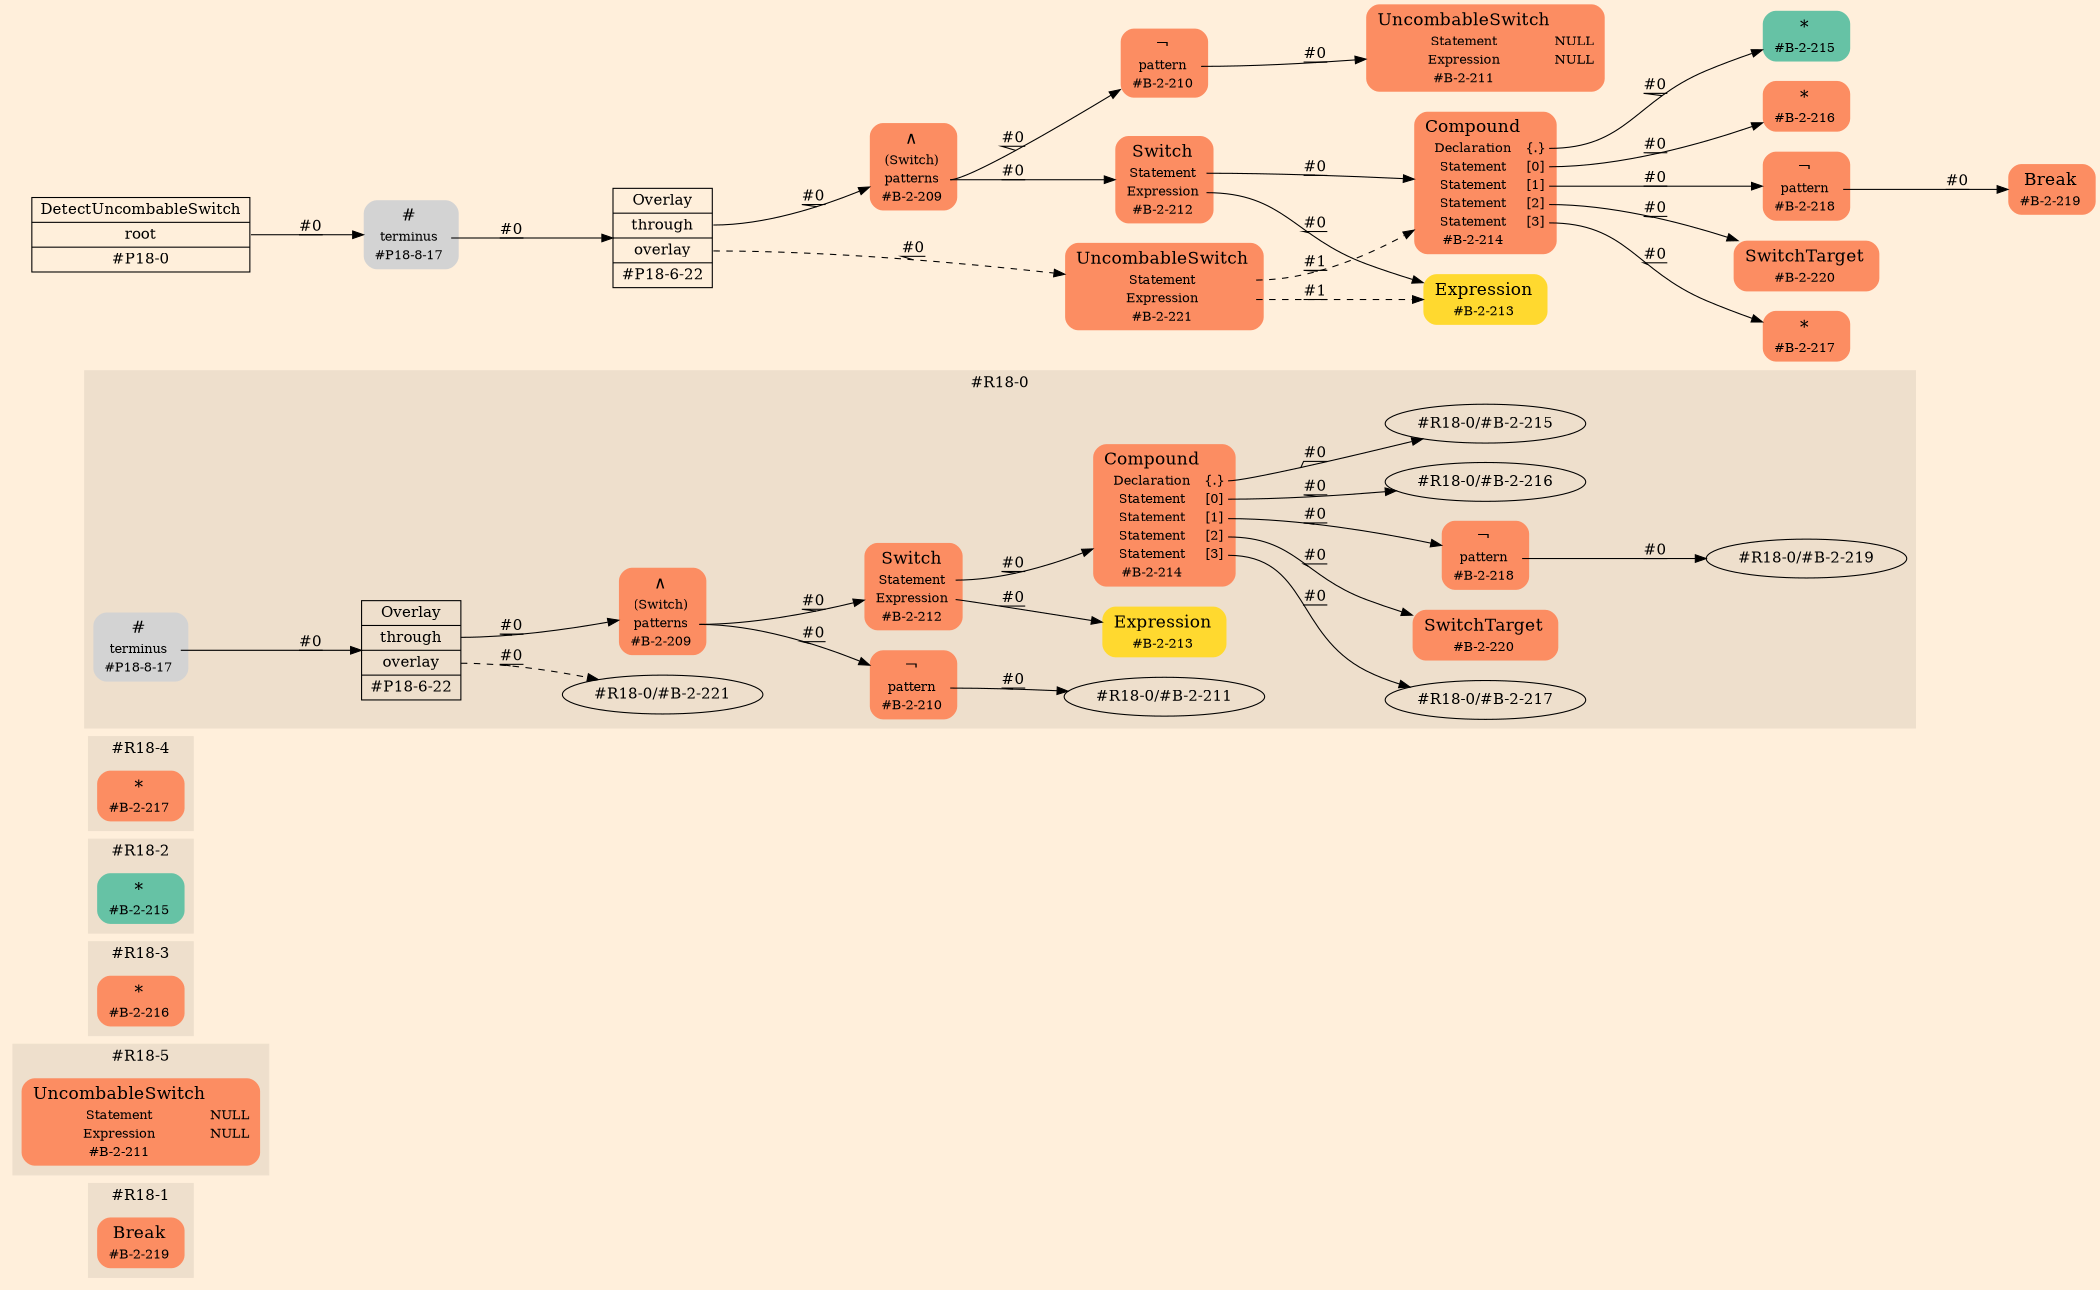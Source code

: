 digraph Inferno {
graph [
rankdir = "LR"
ranksep = 1.0
size = "14,20"
bgcolor = antiquewhite1
color = black
fontcolor = black
];
node [
];
subgraph "cluster#R18-1" {
label = "#R18-1"
style = "filled"
color = antiquewhite2
"#R18-1/#B-2-219" [
shape = "plaintext"
fillcolor = "/set28/2"
label = <<TABLE BORDER="0" CELLBORDER="0" CELLSPACING="0">
 <TR>
  <TD><FONT POINT-SIZE="16.0">Break</FONT></TD>
  <TD></TD>
 </TR>
 <TR>
  <TD>#B-2-219</TD>
  <TD PORT="port0"></TD>
 </TR>
</TABLE>>
style = "rounded,filled"
fontsize = "12"
];
}
subgraph "cluster#R18-5" {
label = "#R18-5"
style = "filled"
color = antiquewhite2
"#R18-5/#B-2-211" [
shape = "plaintext"
fillcolor = "/set28/2"
label = <<TABLE BORDER="0" CELLBORDER="0" CELLSPACING="0">
 <TR>
  <TD><FONT POINT-SIZE="16.0">UncombableSwitch</FONT></TD>
  <TD></TD>
 </TR>
 <TR>
  <TD>Statement</TD>
  <TD PORT="port0">NULL</TD>
 </TR>
 <TR>
  <TD>Expression</TD>
  <TD PORT="port1">NULL</TD>
 </TR>
 <TR>
  <TD>#B-2-211</TD>
  <TD PORT="port2"></TD>
 </TR>
</TABLE>>
style = "rounded,filled"
fontsize = "12"
];
}
subgraph "cluster#R18-3" {
label = "#R18-3"
style = "filled"
color = antiquewhite2
"#R18-3/#B-2-216" [
shape = "plaintext"
fillcolor = "/set28/2"
label = <<TABLE BORDER="0" CELLBORDER="0" CELLSPACING="0">
 <TR>
  <TD><FONT POINT-SIZE="16.0">*</FONT></TD>
  <TD></TD>
 </TR>
 <TR>
  <TD>#B-2-216</TD>
  <TD PORT="port0"></TD>
 </TR>
</TABLE>>
style = "rounded,filled"
fontsize = "12"
];
}
subgraph "cluster#R18-2" {
label = "#R18-2"
style = "filled"
color = antiquewhite2
"#R18-2/#B-2-215" [
shape = "plaintext"
fillcolor = "/set28/1"
label = <<TABLE BORDER="0" CELLBORDER="0" CELLSPACING="0">
 <TR>
  <TD><FONT POINT-SIZE="16.0">*</FONT></TD>
  <TD></TD>
 </TR>
 <TR>
  <TD>#B-2-215</TD>
  <TD PORT="port0"></TD>
 </TR>
</TABLE>>
style = "rounded,filled"
fontsize = "12"
];
}
subgraph "cluster#R18-4" {
label = "#R18-4"
style = "filled"
color = antiquewhite2
"#R18-4/#B-2-217" [
shape = "plaintext"
fillcolor = "/set28/2"
label = <<TABLE BORDER="0" CELLBORDER="0" CELLSPACING="0">
 <TR>
  <TD><FONT POINT-SIZE="16.0">*</FONT></TD>
  <TD></TD>
 </TR>
 <TR>
  <TD>#B-2-217</TD>
  <TD PORT="port0"></TD>
 </TR>
</TABLE>>
style = "rounded,filled"
fontsize = "12"
];
}
subgraph "cluster#R18-0" {
label = "#R18-0"
style = "filled"
color = antiquewhite2
"#R18-0/#B-2-213" [
shape = "plaintext"
fillcolor = "/set28/6"
label = <<TABLE BORDER="0" CELLBORDER="0" CELLSPACING="0">
 <TR>
  <TD><FONT POINT-SIZE="16.0">Expression</FONT></TD>
  <TD></TD>
 </TR>
 <TR>
  <TD>#B-2-213</TD>
  <TD PORT="port0"></TD>
 </TR>
</TABLE>>
style = "rounded,filled"
fontsize = "12"
];
"#R18-0/#P18-6-22" [
shape = "record"
fillcolor = antiquewhite2
label = "<fixed> Overlay | <port0> through | <port1> overlay | <port2> #P18-6-22"
style = "filled"
fontsize = "14"
color = black
fontcolor = black
];
"#R18-0/#B-2-220" [
shape = "plaintext"
fillcolor = "/set28/2"
label = <<TABLE BORDER="0" CELLBORDER="0" CELLSPACING="0">
 <TR>
  <TD><FONT POINT-SIZE="16.0">SwitchTarget</FONT></TD>
  <TD></TD>
 </TR>
 <TR>
  <TD>#B-2-220</TD>
  <TD PORT="port0"></TD>
 </TR>
</TABLE>>
style = "rounded,filled"
fontsize = "12"
];
"#R18-0/#B-2-218" [
shape = "plaintext"
fillcolor = "/set28/2"
label = <<TABLE BORDER="0" CELLBORDER="0" CELLSPACING="0">
 <TR>
  <TD><FONT POINT-SIZE="16.0">¬</FONT></TD>
  <TD></TD>
 </TR>
 <TR>
  <TD>pattern</TD>
  <TD PORT="port0"></TD>
 </TR>
 <TR>
  <TD>#B-2-218</TD>
  <TD PORT="port1"></TD>
 </TR>
</TABLE>>
style = "rounded,filled"
fontsize = "12"
];
"#R18-0/#P18-8-17" [
shape = "plaintext"
label = <<TABLE BORDER="0" CELLBORDER="0" CELLSPACING="0">
 <TR>
  <TD><FONT POINT-SIZE="16.0">#</FONT></TD>
  <TD></TD>
 </TR>
 <TR>
  <TD>terminus</TD>
  <TD PORT="port0"></TD>
 </TR>
 <TR>
  <TD>#P18-8-17</TD>
  <TD PORT="port1"></TD>
 </TR>
</TABLE>>
style = "rounded,filled"
fontsize = "12"
];
"#R18-0/#B-2-209" [
shape = "plaintext"
fillcolor = "/set28/2"
label = <<TABLE BORDER="0" CELLBORDER="0" CELLSPACING="0">
 <TR>
  <TD><FONT POINT-SIZE="16.0">∧</FONT></TD>
  <TD></TD>
 </TR>
 <TR>
  <TD>(Switch)</TD>
  <TD PORT="port0"></TD>
 </TR>
 <TR>
  <TD>patterns</TD>
  <TD PORT="port1"></TD>
 </TR>
 <TR>
  <TD>#B-2-209</TD>
  <TD PORT="port2"></TD>
 </TR>
</TABLE>>
style = "rounded,filled"
fontsize = "12"
];
"#R18-0/#B-2-210" [
shape = "plaintext"
fillcolor = "/set28/2"
label = <<TABLE BORDER="0" CELLBORDER="0" CELLSPACING="0">
 <TR>
  <TD><FONT POINT-SIZE="16.0">¬</FONT></TD>
  <TD></TD>
 </TR>
 <TR>
  <TD>pattern</TD>
  <TD PORT="port0"></TD>
 </TR>
 <TR>
  <TD>#B-2-210</TD>
  <TD PORT="port1"></TD>
 </TR>
</TABLE>>
style = "rounded,filled"
fontsize = "12"
];
"#R18-0/#B-2-212" [
shape = "plaintext"
fillcolor = "/set28/2"
label = <<TABLE BORDER="0" CELLBORDER="0" CELLSPACING="0">
 <TR>
  <TD><FONT POINT-SIZE="16.0">Switch</FONT></TD>
  <TD></TD>
 </TR>
 <TR>
  <TD>Statement</TD>
  <TD PORT="port0"></TD>
 </TR>
 <TR>
  <TD>Expression</TD>
  <TD PORT="port1"></TD>
 </TR>
 <TR>
  <TD>#B-2-212</TD>
  <TD PORT="port2"></TD>
 </TR>
</TABLE>>
style = "rounded,filled"
fontsize = "12"
];
"#R18-0/#B-2-214" [
shape = "plaintext"
fillcolor = "/set28/2"
label = <<TABLE BORDER="0" CELLBORDER="0" CELLSPACING="0">
 <TR>
  <TD><FONT POINT-SIZE="16.0">Compound</FONT></TD>
  <TD></TD>
 </TR>
 <TR>
  <TD>Declaration</TD>
  <TD PORT="port0">{.}</TD>
 </TR>
 <TR>
  <TD>Statement</TD>
  <TD PORT="port1">[0]</TD>
 </TR>
 <TR>
  <TD>Statement</TD>
  <TD PORT="port2">[1]</TD>
 </TR>
 <TR>
  <TD>Statement</TD>
  <TD PORT="port3">[2]</TD>
 </TR>
 <TR>
  <TD>Statement</TD>
  <TD PORT="port4">[3]</TD>
 </TR>
 <TR>
  <TD>#B-2-214</TD>
  <TD PORT="port5"></TD>
 </TR>
</TABLE>>
style = "rounded,filled"
fontsize = "12"
];
"#R18-0/#P18-6-22":port0 -> "#R18-0/#B-2-209" [style="solid"
label = "#0"
decorate = true
color = black
fontcolor = black
];
"#R18-0/#P18-6-22":port1 -> "#R18-0/#B-2-221" [style="dashed"
label = "#0"
decorate = true
color = black
fontcolor = black
];
"#R18-0/#B-2-218":port0 -> "#R18-0/#B-2-219" [style="solid"
label = "#0"
decorate = true
color = black
fontcolor = black
];
"#R18-0/#P18-8-17":port0 -> "#R18-0/#P18-6-22" [style="solid"
label = "#0"
decorate = true
color = black
fontcolor = black
];
"#R18-0/#B-2-209":port1 -> "#R18-0/#B-2-210" [style="solid"
label = "#0"
decorate = true
color = black
fontcolor = black
];
"#R18-0/#B-2-209":port1 -> "#R18-0/#B-2-212" [style="solid"
label = "#0"
decorate = true
color = black
fontcolor = black
];
"#R18-0/#B-2-210":port0 -> "#R18-0/#B-2-211" [style="solid"
label = "#0"
decorate = true
color = black
fontcolor = black
];
"#R18-0/#B-2-212":port0 -> "#R18-0/#B-2-214" [style="solid"
label = "#0"
decorate = true
color = black
fontcolor = black
];
"#R18-0/#B-2-212":port1 -> "#R18-0/#B-2-213" [style="solid"
label = "#0"
decorate = true
color = black
fontcolor = black
];
"#R18-0/#B-2-214":port0 -> "#R18-0/#B-2-215" [style="solid"
label = "#0"
decorate = true
color = black
fontcolor = black
];
"#R18-0/#B-2-214":port1 -> "#R18-0/#B-2-216" [style="solid"
label = "#0"
decorate = true
color = black
fontcolor = black
];
"#R18-0/#B-2-214":port2 -> "#R18-0/#B-2-218" [style="solid"
label = "#0"
decorate = true
color = black
fontcolor = black
];
"#R18-0/#B-2-214":port3 -> "#R18-0/#B-2-220" [style="solid"
label = "#0"
decorate = true
color = black
fontcolor = black
];
"#R18-0/#B-2-214":port4 -> "#R18-0/#B-2-217" [style="solid"
label = "#0"
decorate = true
color = black
fontcolor = black
];
}
"CR#P18-0" [
shape = "record"
fillcolor = antiquewhite1
label = "<fixed> DetectUncombableSwitch | <port0> root | <port1> #P18-0"
style = "filled"
fontsize = "14"
color = black
fontcolor = black
];
"#P18-8-17" [
shape = "plaintext"
label = <<TABLE BORDER="0" CELLBORDER="0" CELLSPACING="0">
 <TR>
  <TD><FONT POINT-SIZE="16.0">#</FONT></TD>
  <TD></TD>
 </TR>
 <TR>
  <TD>terminus</TD>
  <TD PORT="port0"></TD>
 </TR>
 <TR>
  <TD>#P18-8-17</TD>
  <TD PORT="port1"></TD>
 </TR>
</TABLE>>
style = "rounded,filled"
fontsize = "12"
];
"#P18-6-22" [
shape = "record"
fillcolor = antiquewhite1
label = "<fixed> Overlay | <port0> through | <port1> overlay | <port2> #P18-6-22"
style = "filled"
fontsize = "14"
color = black
fontcolor = black
];
"#B-2-209" [
shape = "plaintext"
fillcolor = "/set28/2"
label = <<TABLE BORDER="0" CELLBORDER="0" CELLSPACING="0">
 <TR>
  <TD><FONT POINT-SIZE="16.0">∧</FONT></TD>
  <TD></TD>
 </TR>
 <TR>
  <TD>(Switch)</TD>
  <TD PORT="port0"></TD>
 </TR>
 <TR>
  <TD>patterns</TD>
  <TD PORT="port1"></TD>
 </TR>
 <TR>
  <TD>#B-2-209</TD>
  <TD PORT="port2"></TD>
 </TR>
</TABLE>>
style = "rounded,filled"
fontsize = "12"
];
"#B-2-210" [
shape = "plaintext"
fillcolor = "/set28/2"
label = <<TABLE BORDER="0" CELLBORDER="0" CELLSPACING="0">
 <TR>
  <TD><FONT POINT-SIZE="16.0">¬</FONT></TD>
  <TD></TD>
 </TR>
 <TR>
  <TD>pattern</TD>
  <TD PORT="port0"></TD>
 </TR>
 <TR>
  <TD>#B-2-210</TD>
  <TD PORT="port1"></TD>
 </TR>
</TABLE>>
style = "rounded,filled"
fontsize = "12"
];
"#B-2-211" [
shape = "plaintext"
fillcolor = "/set28/2"
label = <<TABLE BORDER="0" CELLBORDER="0" CELLSPACING="0">
 <TR>
  <TD><FONT POINT-SIZE="16.0">UncombableSwitch</FONT></TD>
  <TD></TD>
 </TR>
 <TR>
  <TD>Statement</TD>
  <TD PORT="port0">NULL</TD>
 </TR>
 <TR>
  <TD>Expression</TD>
  <TD PORT="port1">NULL</TD>
 </TR>
 <TR>
  <TD>#B-2-211</TD>
  <TD PORT="port2"></TD>
 </TR>
</TABLE>>
style = "rounded,filled"
fontsize = "12"
];
"#B-2-212" [
shape = "plaintext"
fillcolor = "/set28/2"
label = <<TABLE BORDER="0" CELLBORDER="0" CELLSPACING="0">
 <TR>
  <TD><FONT POINT-SIZE="16.0">Switch</FONT></TD>
  <TD></TD>
 </TR>
 <TR>
  <TD>Statement</TD>
  <TD PORT="port0"></TD>
 </TR>
 <TR>
  <TD>Expression</TD>
  <TD PORT="port1"></TD>
 </TR>
 <TR>
  <TD>#B-2-212</TD>
  <TD PORT="port2"></TD>
 </TR>
</TABLE>>
style = "rounded,filled"
fontsize = "12"
];
"#B-2-214" [
shape = "plaintext"
fillcolor = "/set28/2"
label = <<TABLE BORDER="0" CELLBORDER="0" CELLSPACING="0">
 <TR>
  <TD><FONT POINT-SIZE="16.0">Compound</FONT></TD>
  <TD></TD>
 </TR>
 <TR>
  <TD>Declaration</TD>
  <TD PORT="port0">{.}</TD>
 </TR>
 <TR>
  <TD>Statement</TD>
  <TD PORT="port1">[0]</TD>
 </TR>
 <TR>
  <TD>Statement</TD>
  <TD PORT="port2">[1]</TD>
 </TR>
 <TR>
  <TD>Statement</TD>
  <TD PORT="port3">[2]</TD>
 </TR>
 <TR>
  <TD>Statement</TD>
  <TD PORT="port4">[3]</TD>
 </TR>
 <TR>
  <TD>#B-2-214</TD>
  <TD PORT="port5"></TD>
 </TR>
</TABLE>>
style = "rounded,filled"
fontsize = "12"
];
"#B-2-215" [
shape = "plaintext"
fillcolor = "/set28/1"
label = <<TABLE BORDER="0" CELLBORDER="0" CELLSPACING="0">
 <TR>
  <TD><FONT POINT-SIZE="16.0">*</FONT></TD>
  <TD></TD>
 </TR>
 <TR>
  <TD>#B-2-215</TD>
  <TD PORT="port0"></TD>
 </TR>
</TABLE>>
style = "rounded,filled"
fontsize = "12"
];
"#B-2-216" [
shape = "plaintext"
fillcolor = "/set28/2"
label = <<TABLE BORDER="0" CELLBORDER="0" CELLSPACING="0">
 <TR>
  <TD><FONT POINT-SIZE="16.0">*</FONT></TD>
  <TD></TD>
 </TR>
 <TR>
  <TD>#B-2-216</TD>
  <TD PORT="port0"></TD>
 </TR>
</TABLE>>
style = "rounded,filled"
fontsize = "12"
];
"#B-2-218" [
shape = "plaintext"
fillcolor = "/set28/2"
label = <<TABLE BORDER="0" CELLBORDER="0" CELLSPACING="0">
 <TR>
  <TD><FONT POINT-SIZE="16.0">¬</FONT></TD>
  <TD></TD>
 </TR>
 <TR>
  <TD>pattern</TD>
  <TD PORT="port0"></TD>
 </TR>
 <TR>
  <TD>#B-2-218</TD>
  <TD PORT="port1"></TD>
 </TR>
</TABLE>>
style = "rounded,filled"
fontsize = "12"
];
"#B-2-219" [
shape = "plaintext"
fillcolor = "/set28/2"
label = <<TABLE BORDER="0" CELLBORDER="0" CELLSPACING="0">
 <TR>
  <TD><FONT POINT-SIZE="16.0">Break</FONT></TD>
  <TD></TD>
 </TR>
 <TR>
  <TD>#B-2-219</TD>
  <TD PORT="port0"></TD>
 </TR>
</TABLE>>
style = "rounded,filled"
fontsize = "12"
];
"#B-2-220" [
shape = "plaintext"
fillcolor = "/set28/2"
label = <<TABLE BORDER="0" CELLBORDER="0" CELLSPACING="0">
 <TR>
  <TD><FONT POINT-SIZE="16.0">SwitchTarget</FONT></TD>
  <TD></TD>
 </TR>
 <TR>
  <TD>#B-2-220</TD>
  <TD PORT="port0"></TD>
 </TR>
</TABLE>>
style = "rounded,filled"
fontsize = "12"
];
"#B-2-217" [
shape = "plaintext"
fillcolor = "/set28/2"
label = <<TABLE BORDER="0" CELLBORDER="0" CELLSPACING="0">
 <TR>
  <TD><FONT POINT-SIZE="16.0">*</FONT></TD>
  <TD></TD>
 </TR>
 <TR>
  <TD>#B-2-217</TD>
  <TD PORT="port0"></TD>
 </TR>
</TABLE>>
style = "rounded,filled"
fontsize = "12"
];
"#B-2-213" [
shape = "plaintext"
fillcolor = "/set28/6"
label = <<TABLE BORDER="0" CELLBORDER="0" CELLSPACING="0">
 <TR>
  <TD><FONT POINT-SIZE="16.0">Expression</FONT></TD>
  <TD></TD>
 </TR>
 <TR>
  <TD>#B-2-213</TD>
  <TD PORT="port0"></TD>
 </TR>
</TABLE>>
style = "rounded,filled"
fontsize = "12"
];
"#B-2-221" [
shape = "plaintext"
fillcolor = "/set28/2"
label = <<TABLE BORDER="0" CELLBORDER="0" CELLSPACING="0">
 <TR>
  <TD><FONT POINT-SIZE="16.0">UncombableSwitch</FONT></TD>
  <TD></TD>
 </TR>
 <TR>
  <TD>Statement</TD>
  <TD PORT="port0"></TD>
 </TR>
 <TR>
  <TD>Expression</TD>
  <TD PORT="port1"></TD>
 </TR>
 <TR>
  <TD>#B-2-221</TD>
  <TD PORT="port2"></TD>
 </TR>
</TABLE>>
style = "rounded,filled"
fontsize = "12"
];
"CR#P18-0":port0 -> "#P18-8-17" [style="solid"
label = "#0"
decorate = true
color = black
fontcolor = black
];
"#P18-8-17":port0 -> "#P18-6-22" [style="solid"
label = "#0"
decorate = true
color = black
fontcolor = black
];
"#P18-6-22":port0 -> "#B-2-209" [style="solid"
label = "#0"
decorate = true
color = black
fontcolor = black
];
"#P18-6-22":port1 -> "#B-2-221" [style="dashed"
label = "#0"
decorate = true
color = black
fontcolor = black
];
"#B-2-209":port1 -> "#B-2-210" [style="solid"
label = "#0"
decorate = true
color = black
fontcolor = black
];
"#B-2-209":port1 -> "#B-2-212" [style="solid"
label = "#0"
decorate = true
color = black
fontcolor = black
];
"#B-2-210":port0 -> "#B-2-211" [style="solid"
label = "#0"
decorate = true
color = black
fontcolor = black
];
"#B-2-212":port0 -> "#B-2-214" [style="solid"
label = "#0"
decorate = true
color = black
fontcolor = black
];
"#B-2-212":port1 -> "#B-2-213" [style="solid"
label = "#0"
decorate = true
color = black
fontcolor = black
];
"#B-2-214":port0 -> "#B-2-215" [style="solid"
label = "#0"
decorate = true
color = black
fontcolor = black
];
"#B-2-214":port1 -> "#B-2-216" [style="solid"
label = "#0"
decorate = true
color = black
fontcolor = black
];
"#B-2-214":port2 -> "#B-2-218" [style="solid"
label = "#0"
decorate = true
color = black
fontcolor = black
];
"#B-2-214":port3 -> "#B-2-220" [style="solid"
label = "#0"
decorate = true
color = black
fontcolor = black
];
"#B-2-214":port4 -> "#B-2-217" [style="solid"
label = "#0"
decorate = true
color = black
fontcolor = black
];
"#B-2-218":port0 -> "#B-2-219" [style="solid"
label = "#0"
decorate = true
color = black
fontcolor = black
];
"#B-2-221":port0 -> "#B-2-214" [style="dashed"
label = "#1"
decorate = true
color = black
fontcolor = black
];
"#B-2-221":port1 -> "#B-2-213" [style="dashed"
label = "#1"
decorate = true
color = black
fontcolor = black
];
}
